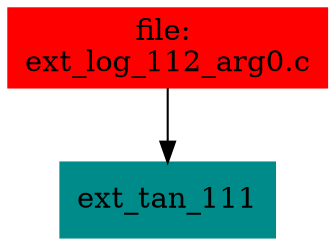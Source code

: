 digraph G {
node [shape=box]

0 [label="file: 
ext_log_112_arg0.c",color=red, style=filled]
1 [label="ext_tan_111",color=cyan4, style=filled]
0 -> 1


}

